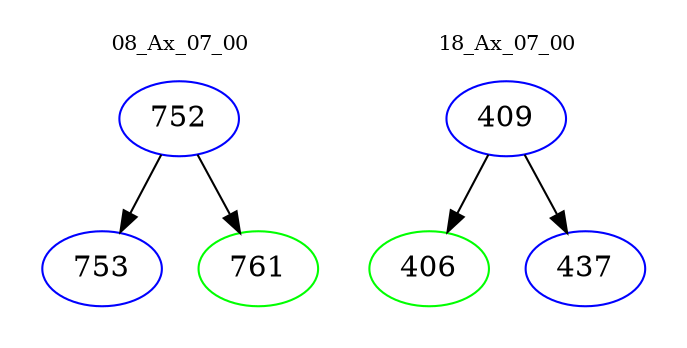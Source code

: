 digraph{
subgraph cluster_0 {
color = white
label = "08_Ax_07_00";
fontsize=10;
T0_752 [label="752", color="blue"]
T0_752 -> T0_753 [color="black"]
T0_753 [label="753", color="blue"]
T0_752 -> T0_761 [color="black"]
T0_761 [label="761", color="green"]
}
subgraph cluster_1 {
color = white
label = "18_Ax_07_00";
fontsize=10;
T1_409 [label="409", color="blue"]
T1_409 -> T1_406 [color="black"]
T1_406 [label="406", color="green"]
T1_409 -> T1_437 [color="black"]
T1_437 [label="437", color="blue"]
}
}
